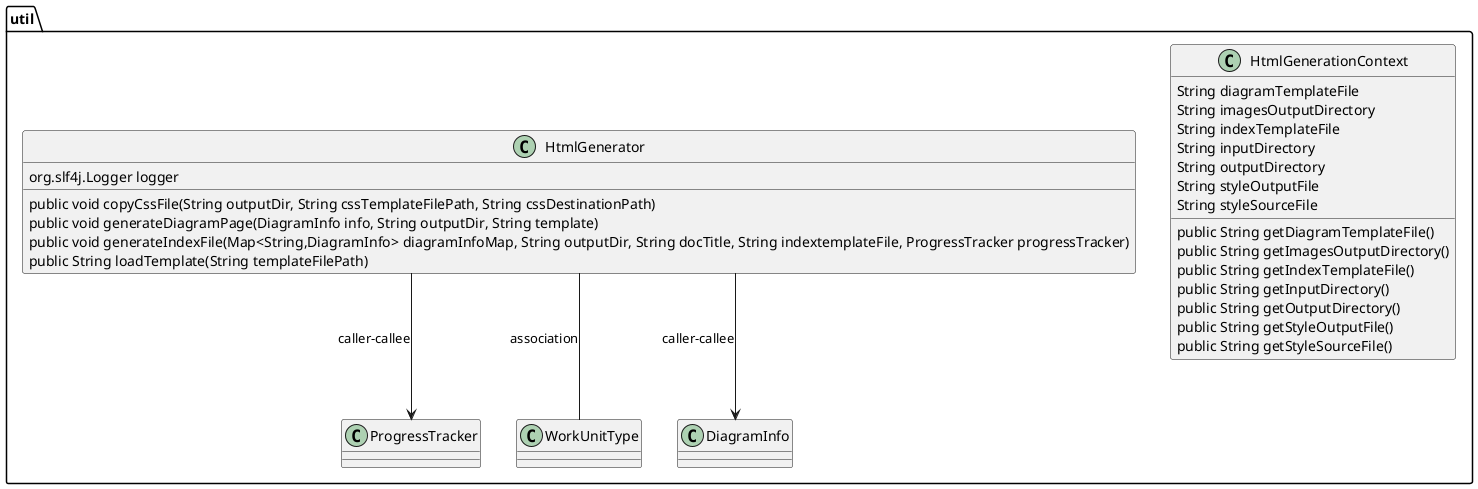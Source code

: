 @startuml
skinparam linetype Ortho
package util {
class HtmlGenerationContext {
    String diagramTemplateFile
    String imagesOutputDirectory
    String indexTemplateFile
    String inputDirectory
    String outputDirectory
    String styleOutputFile
    String styleSourceFile
    public String getDiagramTemplateFile()
    public String getImagesOutputDirectory()
    public String getIndexTemplateFile()
    public String getInputDirectory()
    public String getOutputDirectory()
    public String getStyleOutputFile()
    public String getStyleSourceFile()
}
class HtmlGenerator {
    org.slf4j.Logger logger
    public void copyCssFile(String outputDir, String cssTemplateFilePath, String cssDestinationPath)
    public void generateDiagramPage(DiagramInfo info, String outputDir, String template)
    public void generateIndexFile(Map<String,DiagramInfo> diagramInfoMap, String outputDir, String docTitle, String indextemplateFile, ProgressTracker progressTracker)
    public String loadTemplate(String templateFilePath)
}
HtmlGenerator --> ProgressTracker : caller-callee
HtmlGenerator -- WorkUnitType : association
HtmlGenerator --> DiagramInfo : caller-callee
}
@enduml
